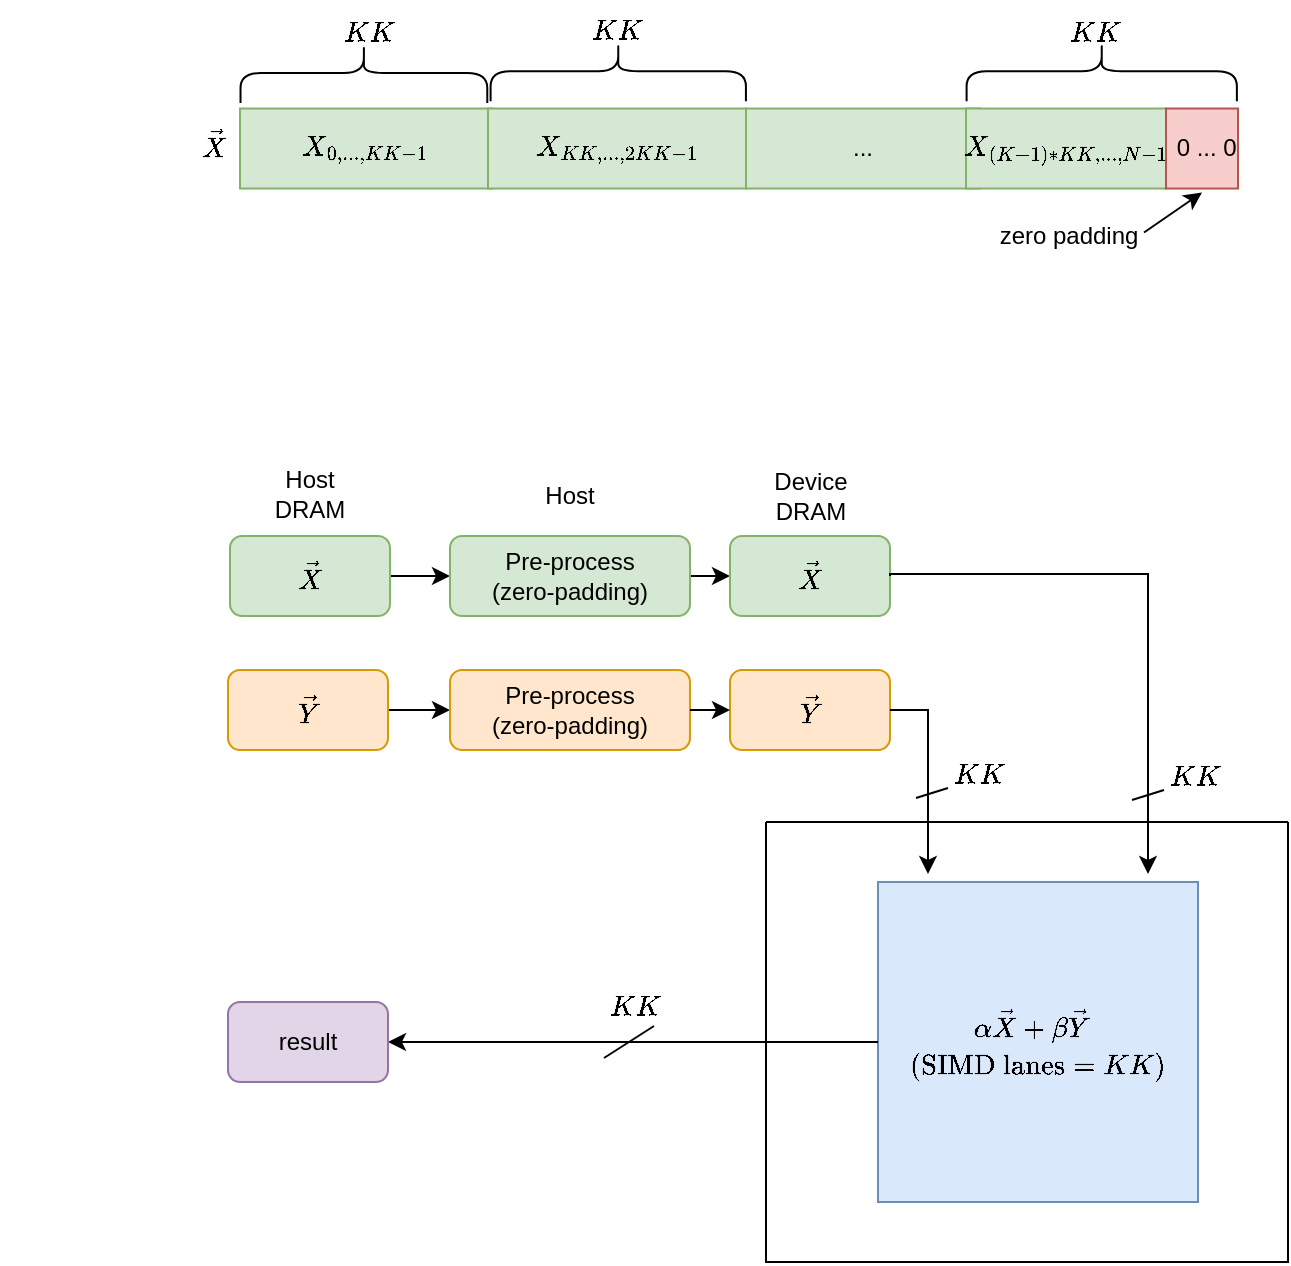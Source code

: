 <mxfile version="21.6.8" type="device">
  <diagram name="第 1 页" id="Y-y1O7PK19iAqBLVmCbd">
    <mxGraphModel dx="1102" dy="572" grid="1" gridSize="10" guides="1" tooltips="1" connect="1" arrows="1" fold="1" page="1" pageScale="1" pageWidth="850" pageHeight="1100" math="1" shadow="0">
      <root>
        <mxCell id="0" />
        <mxCell id="1" parent="0" />
        <mxCell id="94SgYftM5BOZFwZWVgzs-30" value="" style="swimlane;startSize=0;" parent="1" vertex="1">
          <mxGeometry x="339" y="783" width="261" height="220" as="geometry" />
        </mxCell>
        <mxCell id="m4O-Ap4ZzIUyVngDRQE1-1" value="$$\begin{aligned}&amp;amp;\alpha\vec{X}+\beta\vec{Y}\\(\text{SIM}&amp;amp;\text{D } \text{lanes} = KK)\end{aligned}$$" style="whiteSpace=wrap;html=1;aspect=fixed;fillColor=#dae8fc;strokeColor=#6c8ebf;" parent="94SgYftM5BOZFwZWVgzs-30" vertex="1">
          <mxGeometry x="56" y="30" width="160" height="160" as="geometry" />
        </mxCell>
        <mxCell id="m4O-Ap4ZzIUyVngDRQE1-3" value="" style="edgeStyle=orthogonalEdgeStyle;rounded=0;orthogonalLoop=1;jettySize=auto;html=1;exitX=0;exitY=0.5;exitDx=0;exitDy=0;entryX=1;entryY=0.5;entryDx=0;entryDy=0;" parent="1" source="m4O-Ap4ZzIUyVngDRQE1-1" target="ua62fRcVT8bWqjoNtd_n-2" edge="1">
          <mxGeometry relative="1" as="geometry">
            <mxPoint x="390" y="450" as="sourcePoint" />
            <mxPoint x="160" y="450" as="targetPoint" />
          </mxGeometry>
        </mxCell>
        <mxCell id="ua62fRcVT8bWqjoNtd_n-1" value="Host" style="text;html=1;strokeColor=none;fillColor=none;align=center;verticalAlign=middle;whiteSpace=wrap;rounded=0;" vertex="1" parent="1">
          <mxGeometry x="211" y="605" width="60" height="30" as="geometry" />
        </mxCell>
        <mxCell id="ua62fRcVT8bWqjoNtd_n-2" value="result" style="rounded=1;whiteSpace=wrap;html=1;fillColor=#e1d5e7;strokeColor=#9673a6;" vertex="1" parent="1">
          <mxGeometry x="70" y="873" width="80" height="40" as="geometry" />
        </mxCell>
        <mxCell id="ua62fRcVT8bWqjoNtd_n-19" value="Host&lt;br&gt;DRAM" style="text;html=1;strokeColor=none;fillColor=none;align=center;verticalAlign=middle;whiteSpace=wrap;rounded=0;" vertex="1" parent="1">
          <mxGeometry x="81" y="604" width="60" height="30" as="geometry" />
        </mxCell>
        <mxCell id="ua62fRcVT8bWqjoNtd_n-20" style="edgeStyle=orthogonalEdgeStyle;rounded=0;orthogonalLoop=1;jettySize=auto;html=1;exitX=1;exitY=0.5;exitDx=0;exitDy=0;entryX=0;entryY=0.5;entryDx=0;entryDy=0;" edge="1" parent="1" source="ua62fRcVT8bWqjoNtd_n-27" target="ua62fRcVT8bWqjoNtd_n-29">
          <mxGeometry relative="1" as="geometry">
            <mxPoint x="111" y="715" as="sourcePoint" />
            <mxPoint x="211" y="575" as="targetPoint" />
          </mxGeometry>
        </mxCell>
        <mxCell id="ua62fRcVT8bWqjoNtd_n-21" style="edgeStyle=orthogonalEdgeStyle;rounded=0;orthogonalLoop=1;jettySize=auto;html=1;exitX=1;exitY=0.5;exitDx=0;exitDy=0;entryX=0;entryY=0.5;entryDx=0;entryDy=0;" edge="1" parent="1" source="ua62fRcVT8bWqjoNtd_n-22" target="ua62fRcVT8bWqjoNtd_n-28">
          <mxGeometry relative="1" as="geometry">
            <mxPoint x="211" y="580" as="targetPoint" />
          </mxGeometry>
        </mxCell>
        <mxCell id="ua62fRcVT8bWqjoNtd_n-22" value="$$\begin{aligned}\vec{X}\end{aligned}$$" style="rounded=1;whiteSpace=wrap;html=1;fillColor=#d5e8d4;strokeColor=#82b366;" vertex="1" parent="1">
          <mxGeometry x="71" y="640" width="80" height="40" as="geometry" />
        </mxCell>
        <mxCell id="ua62fRcVT8bWqjoNtd_n-23" style="edgeStyle=orthogonalEdgeStyle;rounded=0;orthogonalLoop=1;jettySize=auto;html=1;exitX=1;exitY=0.5;exitDx=0;exitDy=0;entryX=0.5;entryY=0;entryDx=0;entryDy=0;" edge="1" parent="1" source="ua62fRcVT8bWqjoNtd_n-28" target="ua62fRcVT8bWqjoNtd_n-24">
          <mxGeometry relative="1" as="geometry">
            <mxPoint x="291" y="580" as="sourcePoint" />
          </mxGeometry>
        </mxCell>
        <mxCell id="ua62fRcVT8bWqjoNtd_n-24" value="$$\begin{aligned}\vec{X}\end{aligned}$$" style="rounded=1;whiteSpace=wrap;html=1;direction=north;fillColor=#d5e8d4;strokeColor=#82b366;" vertex="1" parent="1">
          <mxGeometry x="321" y="640" width="80" height="40" as="geometry" />
        </mxCell>
        <mxCell id="ua62fRcVT8bWqjoNtd_n-25" value="Device&lt;br&gt;DRAM" style="text;html=1;align=center;verticalAlign=middle;resizable=0;points=[];autosize=1;strokeColor=none;fillColor=none;" vertex="1" parent="1">
          <mxGeometry x="331" y="600" width="60" height="40" as="geometry" />
        </mxCell>
        <mxCell id="ua62fRcVT8bWqjoNtd_n-26" value="" style="edgeStyle=orthogonalEdgeStyle;rounded=0;orthogonalLoop=1;jettySize=auto;html=1;exitX=0.5;exitY=1;exitDx=0;exitDy=0;" edge="1" parent="1" source="ua62fRcVT8bWqjoNtd_n-24">
          <mxGeometry relative="1" as="geometry">
            <mxPoint x="391" y="691" as="sourcePoint" />
            <mxPoint x="530" y="809" as="targetPoint" />
            <Array as="points">
              <mxPoint x="401" y="659" />
              <mxPoint x="530" y="659" />
            </Array>
          </mxGeometry>
        </mxCell>
        <mxCell id="ua62fRcVT8bWqjoNtd_n-27" value="$$\begin{aligned}\vec{Y}\end{aligned}$$" style="rounded=1;whiteSpace=wrap;html=1;fillColor=#ffe6cc;strokeColor=#d79b00;" vertex="1" parent="1">
          <mxGeometry x="70" y="707" width="80" height="40" as="geometry" />
        </mxCell>
        <mxCell id="ua62fRcVT8bWqjoNtd_n-28" value="Pre-process&lt;br style=&quot;border-color: var(--border-color);&quot;&gt;(zero-padding)" style="rounded=1;whiteSpace=wrap;html=1;fillColor=#d5e8d4;strokeColor=#82b366;" vertex="1" parent="1">
          <mxGeometry x="181" y="640" width="120" height="40" as="geometry" />
        </mxCell>
        <mxCell id="ua62fRcVT8bWqjoNtd_n-29" value="Pre-process&lt;br style=&quot;border-color: var(--border-color);&quot;&gt;(zero-padding)" style="rounded=1;whiteSpace=wrap;html=1;fillColor=#ffe6cc;strokeColor=#d79b00;" vertex="1" parent="1">
          <mxGeometry x="181" y="707" width="120" height="40" as="geometry" />
        </mxCell>
        <mxCell id="ua62fRcVT8bWqjoNtd_n-30" value="$$\begin{aligned}\vec{Y}\end{aligned}$$" style="rounded=1;whiteSpace=wrap;html=1;direction=north;fillColor=#ffe6cc;strokeColor=#d79b00;" vertex="1" parent="1">
          <mxGeometry x="321" y="707" width="80" height="40" as="geometry" />
        </mxCell>
        <mxCell id="ua62fRcVT8bWqjoNtd_n-31" style="edgeStyle=orthogonalEdgeStyle;rounded=0;orthogonalLoop=1;jettySize=auto;html=1;exitX=1;exitY=0.5;exitDx=0;exitDy=0;" edge="1" parent="1" source="ua62fRcVT8bWqjoNtd_n-29">
          <mxGeometry relative="1" as="geometry">
            <mxPoint x="311" y="665" as="sourcePoint" />
            <mxPoint x="321" y="727" as="targetPoint" />
          </mxGeometry>
        </mxCell>
        <mxCell id="ua62fRcVT8bWqjoNtd_n-32" value="" style="edgeStyle=orthogonalEdgeStyle;rounded=0;orthogonalLoop=1;jettySize=auto;html=1;exitX=0.5;exitY=1;exitDx=0;exitDy=0;" edge="1" parent="1" source="ua62fRcVT8bWqjoNtd_n-30">
          <mxGeometry relative="1" as="geometry">
            <mxPoint x="411" y="661" as="sourcePoint" />
            <mxPoint x="420" y="809" as="targetPoint" />
            <Array as="points">
              <mxPoint x="420" y="727" />
            </Array>
          </mxGeometry>
        </mxCell>
        <mxCell id="ua62fRcVT8bWqjoNtd_n-33" value="" style="endArrow=none;html=1;rounded=0;" edge="1" parent="1">
          <mxGeometry width="50" height="50" relative="1" as="geometry">
            <mxPoint x="414" y="771" as="sourcePoint" />
            <mxPoint x="430" y="766" as="targetPoint" />
          </mxGeometry>
        </mxCell>
        <mxCell id="ua62fRcVT8bWqjoNtd_n-34" value="$$KK$$" style="text;html=1;align=center;verticalAlign=middle;resizable=0;points=[];autosize=1;strokeColor=none;fillColor=none;" vertex="1" parent="1">
          <mxGeometry x="410" y="744" width="70" height="30" as="geometry" />
        </mxCell>
        <mxCell id="ua62fRcVT8bWqjoNtd_n-35" value="" style="endArrow=none;html=1;rounded=0;" edge="1" parent="1">
          <mxGeometry width="50" height="50" relative="1" as="geometry">
            <mxPoint x="522" y="772" as="sourcePoint" />
            <mxPoint x="538" y="767" as="targetPoint" />
          </mxGeometry>
        </mxCell>
        <mxCell id="ua62fRcVT8bWqjoNtd_n-36" value="$$KK$$" style="text;html=1;align=center;verticalAlign=middle;resizable=0;points=[];autosize=1;strokeColor=none;fillColor=none;" vertex="1" parent="1">
          <mxGeometry x="518" y="745" width="70" height="30" as="geometry" />
        </mxCell>
        <mxCell id="ua62fRcVT8bWqjoNtd_n-39" value="" style="endArrow=none;html=1;rounded=0;" edge="1" parent="1">
          <mxGeometry width="50" height="50" relative="1" as="geometry">
            <mxPoint x="258" y="901" as="sourcePoint" />
            <mxPoint x="283" y="885" as="targetPoint" />
          </mxGeometry>
        </mxCell>
        <mxCell id="ua62fRcVT8bWqjoNtd_n-40" value="$$KK$$" style="text;html=1;align=center;verticalAlign=middle;resizable=0;points=[];autosize=1;strokeColor=none;fillColor=none;" vertex="1" parent="1">
          <mxGeometry x="238" y="860" width="70" height="30" as="geometry" />
        </mxCell>
        <mxCell id="ki10WFZCdkfZOHp2psxk-1" value="$$\begin{aligned}\vec{X}\end{aligned}$$" style="rounded=1;whiteSpace=wrap;html=1;fillColor=none;strokeColor=none;" vertex="1" parent="1">
          <mxGeometry x="50" y="424.26" width="27" height="40" as="geometry" />
        </mxCell>
        <mxCell id="ki10WFZCdkfZOHp2psxk-2" value="zero padding" style="text;html=1;align=center;verticalAlign=middle;resizable=0;points=[];autosize=1;strokeColor=none;fillColor=none;" vertex="1" parent="1">
          <mxGeometry x="445" y="475.26" width="90" height="30" as="geometry" />
        </mxCell>
        <mxCell id="ki10WFZCdkfZOHp2psxk-3" value="$$X_{0,...,KK-1}$$" style="rounded=0;whiteSpace=wrap;html=1;fillColor=#d5e8d4;strokeColor=#82b366;" vertex="1" parent="1">
          <mxGeometry x="76" y="426.26" width="126" height="40" as="geometry" />
        </mxCell>
        <mxCell id="ki10WFZCdkfZOHp2psxk-4" value="$$X_{KK,...,2KK-1}$$" style="rounded=0;whiteSpace=wrap;html=1;fillColor=#d5e8d4;strokeColor=#82b366;" vertex="1" parent="1">
          <mxGeometry x="200" y="426.26" width="129" height="40" as="geometry" />
        </mxCell>
        <mxCell id="ki10WFZCdkfZOHp2psxk-5" value="..." style="rounded=0;whiteSpace=wrap;html=1;fillColor=#d5e8d4;strokeColor=#82b366;" vertex="1" parent="1">
          <mxGeometry x="329" y="426.26" width="117" height="40" as="geometry" />
        </mxCell>
        <mxCell id="ki10WFZCdkfZOHp2psxk-6" value="$$X_{(K-1)*KK,...,N-1}&amp;nbsp; &amp;nbsp; $$" style="rounded=0;whiteSpace=wrap;html=1;fillColor=#d5e8d4;strokeColor=#82b366;" vertex="1" parent="1">
          <mxGeometry x="439" y="426.26" width="100" height="40" as="geometry" />
        </mxCell>
        <mxCell id="ki10WFZCdkfZOHp2psxk-7" value="&amp;nbsp;0 ... 0" style="rounded=0;whiteSpace=wrap;html=1;fillColor=#f8cecc;strokeColor=#b85450;align=left;" vertex="1" parent="1">
          <mxGeometry x="539" y="426.26" width="36" height="40" as="geometry" />
        </mxCell>
        <mxCell id="ki10WFZCdkfZOHp2psxk-8" value="" style="shape=curlyBracket;whiteSpace=wrap;html=1;rounded=1;flipH=1;labelPosition=right;verticalLabelPosition=middle;align=left;verticalAlign=middle;rotation=90;size=0.5;direction=west;" vertex="1" parent="1">
          <mxGeometry x="122.95" y="346.83" width="30" height="123.38" as="geometry" />
        </mxCell>
        <mxCell id="ki10WFZCdkfZOHp2psxk-9" value="$$KK$$" style="text;html=1;align=center;verticalAlign=middle;resizable=0;points=[];autosize=1;strokeColor=none;fillColor=none;" vertex="1" parent="1">
          <mxGeometry x="104.95" y="373.26" width="70" height="30" as="geometry" />
        </mxCell>
        <mxCell id="ki10WFZCdkfZOHp2psxk-10" value="$$KK$$" style="text;html=1;align=center;verticalAlign=middle;resizable=0;points=[];autosize=1;strokeColor=none;fillColor=none;" vertex="1" parent="1">
          <mxGeometry x="228.95" y="372.26" width="70" height="30" as="geometry" />
        </mxCell>
        <mxCell id="ki10WFZCdkfZOHp2psxk-11" value="" style="shape=curlyBracket;whiteSpace=wrap;html=1;rounded=1;flipH=1;labelPosition=right;verticalLabelPosition=middle;align=left;verticalAlign=middle;rotation=90;size=0.5;direction=west;" vertex="1" parent="1">
          <mxGeometry x="491.87" y="340" width="30" height="135.14" as="geometry" />
        </mxCell>
        <mxCell id="ki10WFZCdkfZOHp2psxk-12" value="$$KK$$" style="text;html=1;align=center;verticalAlign=middle;resizable=0;points=[];autosize=1;strokeColor=none;fillColor=none;" vertex="1" parent="1">
          <mxGeometry x="468" y="373.31" width="70" height="30" as="geometry" />
        </mxCell>
        <mxCell id="ki10WFZCdkfZOHp2psxk-13" value="" style="endArrow=classic;html=1;rounded=0;entryX=0.5;entryY=1;entryDx=0;entryDy=0;" edge="1" parent="1">
          <mxGeometry width="50" height="50" relative="1" as="geometry">
            <mxPoint x="528" y="488.26" as="sourcePoint" />
            <mxPoint x="557" y="468.26" as="targetPoint" />
          </mxGeometry>
        </mxCell>
        <mxCell id="ki10WFZCdkfZOHp2psxk-14" value="" style="shape=curlyBracket;whiteSpace=wrap;html=1;rounded=1;flipH=1;labelPosition=right;verticalLabelPosition=middle;align=left;verticalAlign=middle;rotation=90;size=0.5;direction=west;" vertex="1" parent="1">
          <mxGeometry x="250.13" y="343.73" width="30" height="127.67" as="geometry" />
        </mxCell>
      </root>
    </mxGraphModel>
  </diagram>
</mxfile>
